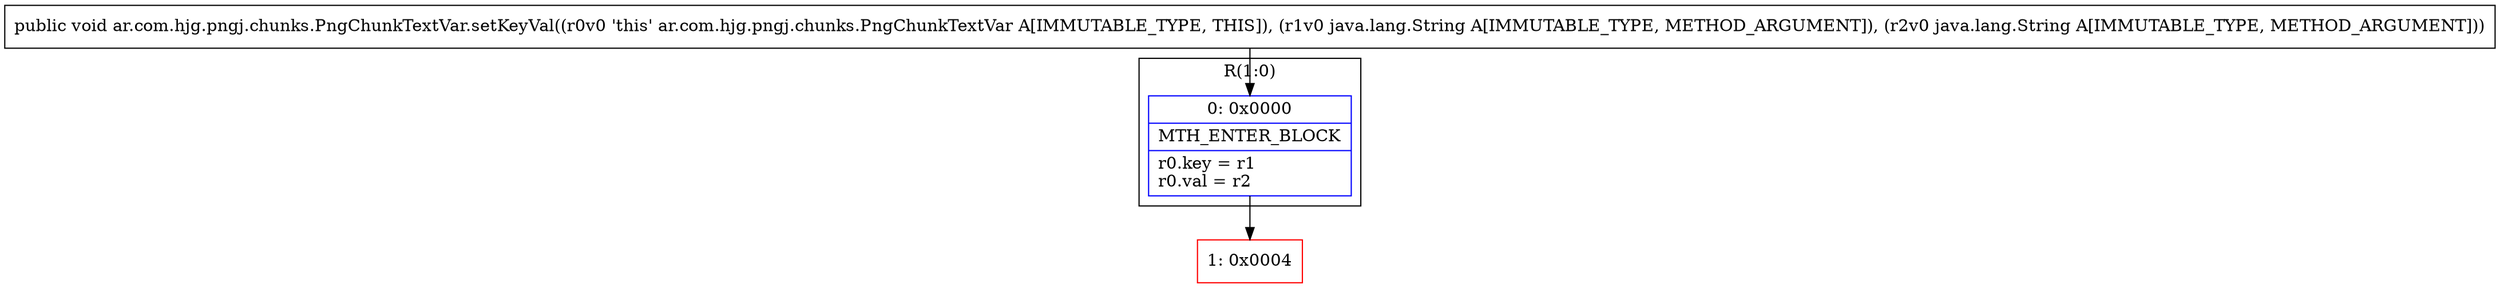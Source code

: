 digraph "CFG forar.com.hjg.pngj.chunks.PngChunkTextVar.setKeyVal(Ljava\/lang\/String;Ljava\/lang\/String;)V" {
subgraph cluster_Region_1065444537 {
label = "R(1:0)";
node [shape=record,color=blue];
Node_0 [shape=record,label="{0\:\ 0x0000|MTH_ENTER_BLOCK\l|r0.key = r1\lr0.val = r2\l}"];
}
Node_1 [shape=record,color=red,label="{1\:\ 0x0004}"];
MethodNode[shape=record,label="{public void ar.com.hjg.pngj.chunks.PngChunkTextVar.setKeyVal((r0v0 'this' ar.com.hjg.pngj.chunks.PngChunkTextVar A[IMMUTABLE_TYPE, THIS]), (r1v0 java.lang.String A[IMMUTABLE_TYPE, METHOD_ARGUMENT]), (r2v0 java.lang.String A[IMMUTABLE_TYPE, METHOD_ARGUMENT])) }"];
MethodNode -> Node_0;
Node_0 -> Node_1;
}


